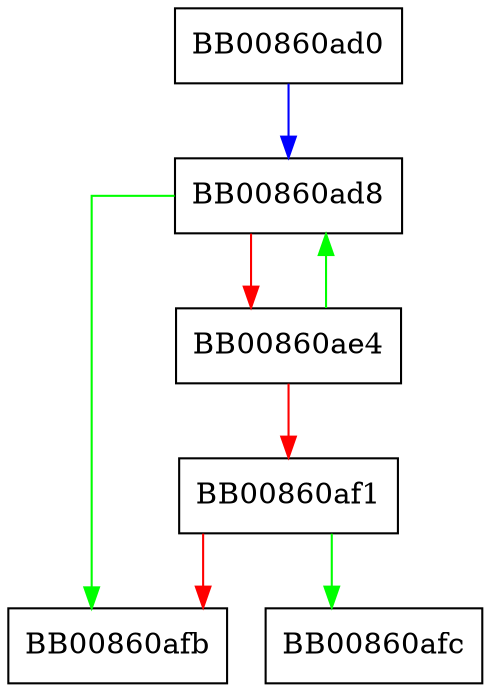 digraph __pthread_enable_asynccancel {
  node [shape="box"];
  graph [splines=ortho];
  BB00860ad0 -> BB00860ad8 [color="blue"];
  BB00860ad8 -> BB00860afb [color="green"];
  BB00860ad8 -> BB00860ae4 [color="red"];
  BB00860ae4 -> BB00860ad8 [color="green"];
  BB00860ae4 -> BB00860af1 [color="red"];
  BB00860af1 -> BB00860afc [color="green"];
  BB00860af1 -> BB00860afb [color="red"];
}